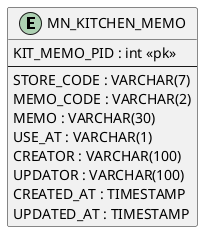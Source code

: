@startuml

left to right direction

entity "MN_KITCHEN_MEMO" as mnKitchenMemo {
  KIT_MEMO_PID : int <<pk>>
  --
  STORE_CODE : VARCHAR(7)
  MEMO_CODE : VARCHAR(2)
  MEMO : VARCHAR(30)
  USE_AT : VARCHAR(1)
  CREATOR : VARCHAR(100)
  UPDATOR : VARCHAR(100)
  CREATED_AT : TIMESTAMP
  UPDATED_AT : TIMESTAMP
}

@enduml